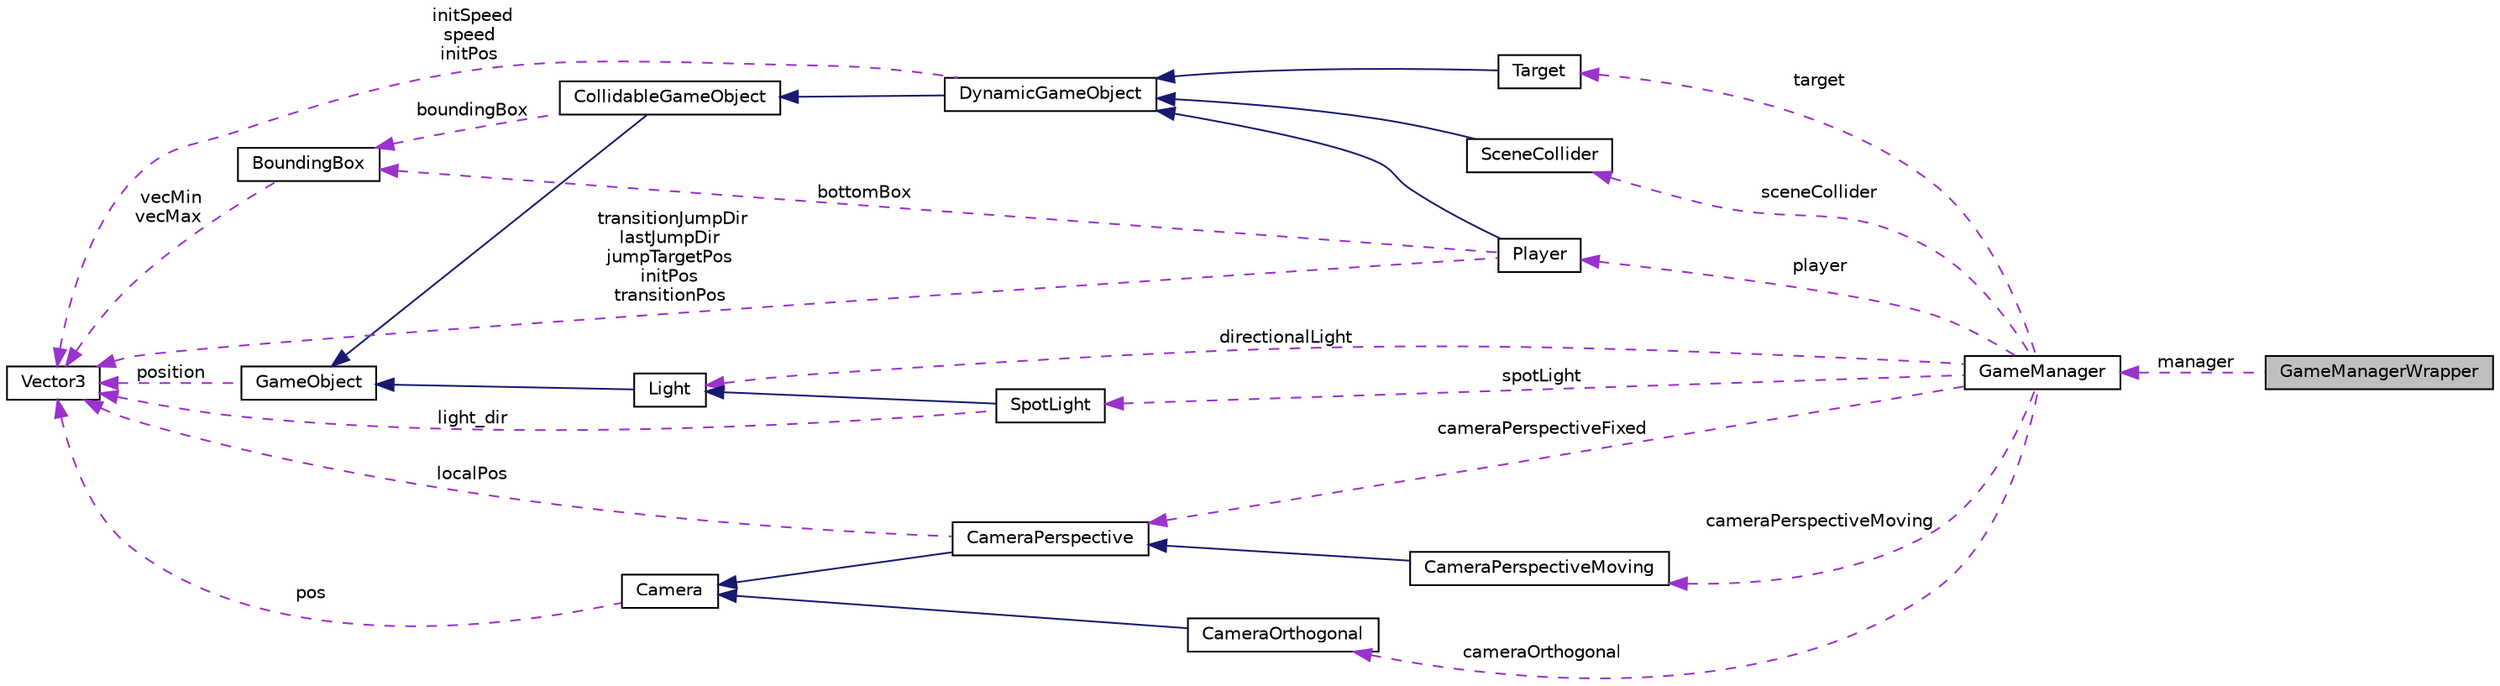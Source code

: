 digraph "GameManagerWrapper"
{
  edge [fontname="Helvetica",fontsize="10",labelfontname="Helvetica",labelfontsize="10"];
  node [fontname="Helvetica",fontsize="10",shape=record];
  rankdir="LR";
  Node1 [label="GameManagerWrapper",height=0.2,width=0.4,color="black", fillcolor="grey75", style="filled", fontcolor="black"];
  Node2 -> Node1 [dir="back",color="darkorchid3",fontsize="10",style="dashed",label=" manager" ];
  Node2 [label="GameManager",height=0.2,width=0.4,color="black", fillcolor="white", style="filled",URL="$class_game_manager.html"];
  Node3 -> Node2 [dir="back",color="darkorchid3",fontsize="10",style="dashed",label=" target" ];
  Node3 [label="Target",height=0.2,width=0.4,color="black", fillcolor="white", style="filled",URL="$class_target.html"];
  Node4 -> Node3 [dir="back",color="midnightblue",fontsize="10",style="solid"];
  Node4 [label="DynamicGameObject",height=0.2,width=0.4,color="black", fillcolor="white", style="filled",URL="$class_dynamic_game_object.html"];
  Node5 -> Node4 [dir="back",color="midnightblue",fontsize="10",style="solid"];
  Node5 [label="CollidableGameObject",height=0.2,width=0.4,color="black", fillcolor="white", style="filled",URL="$class_collidable_game_object.html"];
  Node6 -> Node5 [dir="back",color="midnightblue",fontsize="10",style="solid"];
  Node6 [label="GameObject",height=0.2,width=0.4,color="black", fillcolor="white", style="filled",URL="$class_game_object.html"];
  Node7 -> Node6 [dir="back",color="darkorchid3",fontsize="10",style="dashed",label=" position" ];
  Node7 [label="Vector3",height=0.2,width=0.4,color="black", fillcolor="white", style="filled",URL="$class_vector3.html"];
  Node8 -> Node5 [dir="back",color="darkorchid3",fontsize="10",style="dashed",label=" boundingBox" ];
  Node8 [label="BoundingBox",height=0.2,width=0.4,color="black", fillcolor="white", style="filled",URL="$class_bounding_box.html"];
  Node7 -> Node8 [dir="back",color="darkorchid3",fontsize="10",style="dashed",label=" vecMin\nvecMax" ];
  Node7 -> Node4 [dir="back",color="darkorchid3",fontsize="10",style="dashed",label=" initSpeed\nspeed\ninitPos" ];
  Node9 -> Node2 [dir="back",color="darkorchid3",fontsize="10",style="dashed",label=" cameraPerspectiveFixed" ];
  Node9 [label="CameraPerspective",height=0.2,width=0.4,color="black", fillcolor="white", style="filled",URL="$class_camera_perspective.html"];
  Node10 -> Node9 [dir="back",color="midnightblue",fontsize="10",style="solid"];
  Node10 [label="Camera",height=0.2,width=0.4,color="black", fillcolor="white", style="filled",URL="$class_camera.html"];
  Node7 -> Node10 [dir="back",color="darkorchid3",fontsize="10",style="dashed",label=" pos" ];
  Node7 -> Node9 [dir="back",color="darkorchid3",fontsize="10",style="dashed",label=" localPos" ];
  Node11 -> Node2 [dir="back",color="darkorchid3",fontsize="10",style="dashed",label=" directionalLight" ];
  Node11 [label="Light",height=0.2,width=0.4,color="black", fillcolor="white", style="filled",URL="$class_light.html"];
  Node6 -> Node11 [dir="back",color="midnightblue",fontsize="10",style="solid"];
  Node12 -> Node2 [dir="back",color="darkorchid3",fontsize="10",style="dashed",label=" sceneCollider" ];
  Node12 [label="SceneCollider",height=0.2,width=0.4,color="black", fillcolor="white", style="filled",URL="$class_scene_collider.html"];
  Node4 -> Node12 [dir="back",color="midnightblue",fontsize="10",style="solid"];
  Node13 -> Node2 [dir="back",color="darkorchid3",fontsize="10",style="dashed",label=" spotLight" ];
  Node13 [label="SpotLight",height=0.2,width=0.4,color="black", fillcolor="white", style="filled",URL="$class_spot_light.html"];
  Node11 -> Node13 [dir="back",color="midnightblue",fontsize="10",style="solid"];
  Node7 -> Node13 [dir="back",color="darkorchid3",fontsize="10",style="dashed",label=" light_dir" ];
  Node14 -> Node2 [dir="back",color="darkorchid3",fontsize="10",style="dashed",label=" cameraPerspectiveMoving" ];
  Node14 [label="CameraPerspectiveMoving",height=0.2,width=0.4,color="black", fillcolor="white", style="filled",URL="$class_camera_perspective_moving.html"];
  Node9 -> Node14 [dir="back",color="midnightblue",fontsize="10",style="solid"];
  Node15 -> Node2 [dir="back",color="darkorchid3",fontsize="10",style="dashed",label=" player" ];
  Node15 [label="Player",height=0.2,width=0.4,color="black", fillcolor="white", style="filled",URL="$class_player.html"];
  Node4 -> Node15 [dir="back",color="midnightblue",fontsize="10",style="solid"];
  Node8 -> Node15 [dir="back",color="darkorchid3",fontsize="10",style="dashed",label=" bottomBox" ];
  Node7 -> Node15 [dir="back",color="darkorchid3",fontsize="10",style="dashed",label=" transitionJumpDir\nlastJumpDir\njumpTargetPos\ninitPos\ntransitionPos" ];
  Node16 -> Node2 [dir="back",color="darkorchid3",fontsize="10",style="dashed",label=" cameraOrthogonal" ];
  Node16 [label="CameraOrthogonal",height=0.2,width=0.4,color="black", fillcolor="white", style="filled",URL="$class_camera_orthogonal.html"];
  Node10 -> Node16 [dir="back",color="midnightblue",fontsize="10",style="solid"];
}
